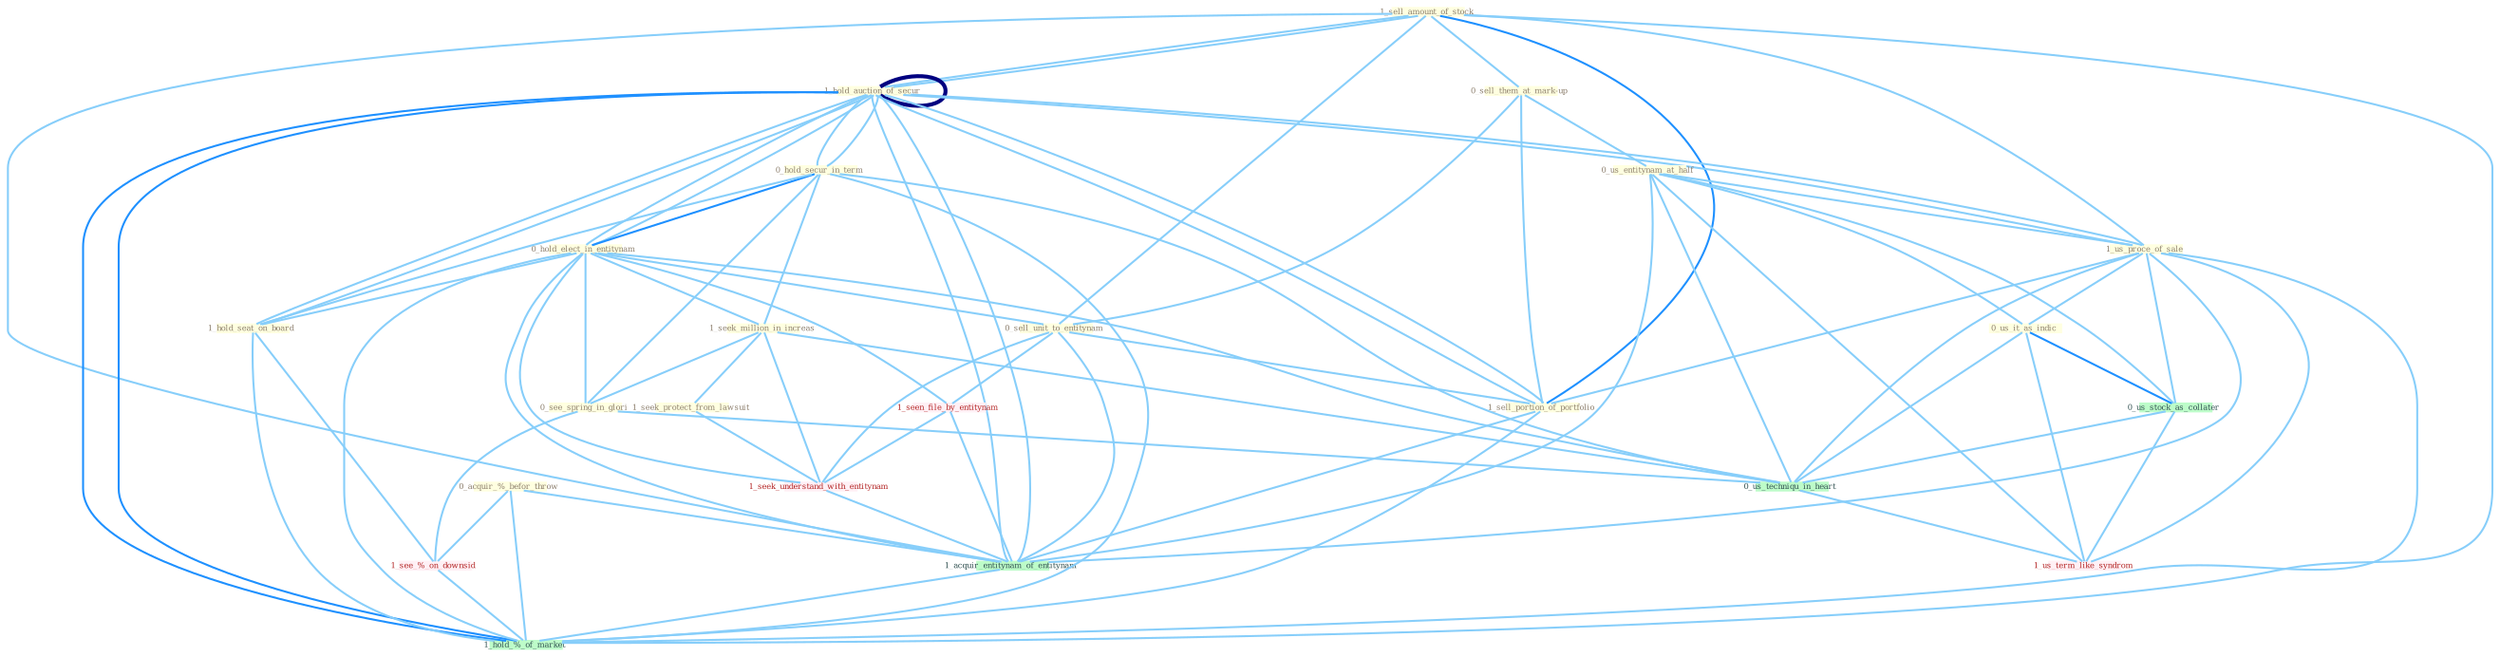 Graph G{ 
    node
    [shape=polygon,style=filled,width=.5,height=.06,color="#BDFCC9",fixedsize=true,fontsize=4,
    fontcolor="#2f4f4f"];
    {node
    [color="#ffffe0", fontcolor="#8b7d6b"] "1_sell_amount_of_stock " "1_hold_auction_of_secur " "1_hold_auction_of_secur " "0_hold_secur_in_term " "0_hold_elect_in_entitynam " "0_sell_them_at_mark-up " "1_seek_million_in_increas " "0_us_entitynam_at_half " "0_sell_unit_to_entitynam " "0_acquir_%_befor_throw " "1_us_proce_of_sale " "1_hold_seat_on_board " "1_sell_portion_of_portfolio " "0_see_spring_in_glori " "1_seek_protect_from_lawsuit " "0_us_it_as_indic "}
{node [color="#fff0f5", fontcolor="#b22222"] "1_seen_file_by_entitynam " "1_seek_understand_with_entitynam " "1_see_%_on_downsid " "1_us_term_like_syndrom "}
edge [color="#B0E2FF"];

	"1_sell_amount_of_stock " -- "1_hold_auction_of_secur " [w="1", color="#87cefa" ];
	"1_sell_amount_of_stock " -- "1_hold_auction_of_secur " [w="1", color="#87cefa" ];
	"1_sell_amount_of_stock " -- "0_sell_them_at_mark-up " [w="1", color="#87cefa" ];
	"1_sell_amount_of_stock " -- "0_sell_unit_to_entitynam " [w="1", color="#87cefa" ];
	"1_sell_amount_of_stock " -- "1_us_proce_of_sale " [w="1", color="#87cefa" ];
	"1_sell_amount_of_stock " -- "1_sell_portion_of_portfolio " [w="2", color="#1e90ff" , len=0.8];
	"1_sell_amount_of_stock " -- "1_acquir_entitynam_of_entitynam " [w="1", color="#87cefa" ];
	"1_sell_amount_of_stock " -- "1_hold_%_of_market " [w="1", color="#87cefa" ];
	"1_hold_auction_of_secur " -- "1_hold_auction_of_secur " [w="4", style=bold, color="#000080", len=0.4];
	"1_hold_auction_of_secur " -- "0_hold_secur_in_term " [w="1", color="#87cefa" ];
	"1_hold_auction_of_secur " -- "0_hold_elect_in_entitynam " [w="1", color="#87cefa" ];
	"1_hold_auction_of_secur " -- "1_us_proce_of_sale " [w="1", color="#87cefa" ];
	"1_hold_auction_of_secur " -- "1_hold_seat_on_board " [w="1", color="#87cefa" ];
	"1_hold_auction_of_secur " -- "1_sell_portion_of_portfolio " [w="1", color="#87cefa" ];
	"1_hold_auction_of_secur " -- "1_acquir_entitynam_of_entitynam " [w="1", color="#87cefa" ];
	"1_hold_auction_of_secur " -- "1_hold_%_of_market " [w="2", color="#1e90ff" , len=0.8];
	"1_hold_auction_of_secur " -- "0_hold_secur_in_term " [w="1", color="#87cefa" ];
	"1_hold_auction_of_secur " -- "0_hold_elect_in_entitynam " [w="1", color="#87cefa" ];
	"1_hold_auction_of_secur " -- "1_us_proce_of_sale " [w="1", color="#87cefa" ];
	"1_hold_auction_of_secur " -- "1_hold_seat_on_board " [w="1", color="#87cefa" ];
	"1_hold_auction_of_secur " -- "1_sell_portion_of_portfolio " [w="1", color="#87cefa" ];
	"1_hold_auction_of_secur " -- "1_acquir_entitynam_of_entitynam " [w="1", color="#87cefa" ];
	"1_hold_auction_of_secur " -- "1_hold_%_of_market " [w="2", color="#1e90ff" , len=0.8];
	"0_hold_secur_in_term " -- "0_hold_elect_in_entitynam " [w="2", color="#1e90ff" , len=0.8];
	"0_hold_secur_in_term " -- "1_seek_million_in_increas " [w="1", color="#87cefa" ];
	"0_hold_secur_in_term " -- "1_hold_seat_on_board " [w="1", color="#87cefa" ];
	"0_hold_secur_in_term " -- "0_see_spring_in_glori " [w="1", color="#87cefa" ];
	"0_hold_secur_in_term " -- "0_us_techniqu_in_heart " [w="1", color="#87cefa" ];
	"0_hold_secur_in_term " -- "1_hold_%_of_market " [w="1", color="#87cefa" ];
	"0_hold_elect_in_entitynam " -- "1_seek_million_in_increas " [w="1", color="#87cefa" ];
	"0_hold_elect_in_entitynam " -- "0_sell_unit_to_entitynam " [w="1", color="#87cefa" ];
	"0_hold_elect_in_entitynam " -- "1_hold_seat_on_board " [w="1", color="#87cefa" ];
	"0_hold_elect_in_entitynam " -- "0_see_spring_in_glori " [w="1", color="#87cefa" ];
	"0_hold_elect_in_entitynam " -- "1_seen_file_by_entitynam " [w="1", color="#87cefa" ];
	"0_hold_elect_in_entitynam " -- "1_seek_understand_with_entitynam " [w="1", color="#87cefa" ];
	"0_hold_elect_in_entitynam " -- "1_acquir_entitynam_of_entitynam " [w="1", color="#87cefa" ];
	"0_hold_elect_in_entitynam " -- "0_us_techniqu_in_heart " [w="1", color="#87cefa" ];
	"0_hold_elect_in_entitynam " -- "1_hold_%_of_market " [w="1", color="#87cefa" ];
	"0_sell_them_at_mark-up " -- "0_us_entitynam_at_half " [w="1", color="#87cefa" ];
	"0_sell_them_at_mark-up " -- "0_sell_unit_to_entitynam " [w="1", color="#87cefa" ];
	"0_sell_them_at_mark-up " -- "1_sell_portion_of_portfolio " [w="1", color="#87cefa" ];
	"1_seek_million_in_increas " -- "0_see_spring_in_glori " [w="1", color="#87cefa" ];
	"1_seek_million_in_increas " -- "1_seek_protect_from_lawsuit " [w="1", color="#87cefa" ];
	"1_seek_million_in_increas " -- "1_seek_understand_with_entitynam " [w="1", color="#87cefa" ];
	"1_seek_million_in_increas " -- "0_us_techniqu_in_heart " [w="1", color="#87cefa" ];
	"0_us_entitynam_at_half " -- "1_us_proce_of_sale " [w="1", color="#87cefa" ];
	"0_us_entitynam_at_half " -- "0_us_it_as_indic " [w="1", color="#87cefa" ];
	"0_us_entitynam_at_half " -- "0_us_stock_as_collater " [w="1", color="#87cefa" ];
	"0_us_entitynam_at_half " -- "1_acquir_entitynam_of_entitynam " [w="1", color="#87cefa" ];
	"0_us_entitynam_at_half " -- "0_us_techniqu_in_heart " [w="1", color="#87cefa" ];
	"0_us_entitynam_at_half " -- "1_us_term_like_syndrom " [w="1", color="#87cefa" ];
	"0_sell_unit_to_entitynam " -- "1_sell_portion_of_portfolio " [w="1", color="#87cefa" ];
	"0_sell_unit_to_entitynam " -- "1_seen_file_by_entitynam " [w="1", color="#87cefa" ];
	"0_sell_unit_to_entitynam " -- "1_seek_understand_with_entitynam " [w="1", color="#87cefa" ];
	"0_sell_unit_to_entitynam " -- "1_acquir_entitynam_of_entitynam " [w="1", color="#87cefa" ];
	"0_acquir_%_befor_throw " -- "1_acquir_entitynam_of_entitynam " [w="1", color="#87cefa" ];
	"0_acquir_%_befor_throw " -- "1_see_%_on_downsid " [w="1", color="#87cefa" ];
	"0_acquir_%_befor_throw " -- "1_hold_%_of_market " [w="1", color="#87cefa" ];
	"1_us_proce_of_sale " -- "1_sell_portion_of_portfolio " [w="1", color="#87cefa" ];
	"1_us_proce_of_sale " -- "0_us_it_as_indic " [w="1", color="#87cefa" ];
	"1_us_proce_of_sale " -- "0_us_stock_as_collater " [w="1", color="#87cefa" ];
	"1_us_proce_of_sale " -- "1_acquir_entitynam_of_entitynam " [w="1", color="#87cefa" ];
	"1_us_proce_of_sale " -- "0_us_techniqu_in_heart " [w="1", color="#87cefa" ];
	"1_us_proce_of_sale " -- "1_us_term_like_syndrom " [w="1", color="#87cefa" ];
	"1_us_proce_of_sale " -- "1_hold_%_of_market " [w="1", color="#87cefa" ];
	"1_hold_seat_on_board " -- "1_see_%_on_downsid " [w="1", color="#87cefa" ];
	"1_hold_seat_on_board " -- "1_hold_%_of_market " [w="1", color="#87cefa" ];
	"1_sell_portion_of_portfolio " -- "1_acquir_entitynam_of_entitynam " [w="1", color="#87cefa" ];
	"1_sell_portion_of_portfolio " -- "1_hold_%_of_market " [w="1", color="#87cefa" ];
	"0_see_spring_in_glori " -- "0_us_techniqu_in_heart " [w="1", color="#87cefa" ];
	"0_see_spring_in_glori " -- "1_see_%_on_downsid " [w="1", color="#87cefa" ];
	"1_seek_protect_from_lawsuit " -- "1_seek_understand_with_entitynam " [w="1", color="#87cefa" ];
	"0_us_it_as_indic " -- "0_us_stock_as_collater " [w="2", color="#1e90ff" , len=0.8];
	"0_us_it_as_indic " -- "0_us_techniqu_in_heart " [w="1", color="#87cefa" ];
	"0_us_it_as_indic " -- "1_us_term_like_syndrom " [w="1", color="#87cefa" ];
	"1_seen_file_by_entitynam " -- "1_seek_understand_with_entitynam " [w="1", color="#87cefa" ];
	"1_seen_file_by_entitynam " -- "1_acquir_entitynam_of_entitynam " [w="1", color="#87cefa" ];
	"0_us_stock_as_collater " -- "0_us_techniqu_in_heart " [w="1", color="#87cefa" ];
	"0_us_stock_as_collater " -- "1_us_term_like_syndrom " [w="1", color="#87cefa" ];
	"1_seek_understand_with_entitynam " -- "1_acquir_entitynam_of_entitynam " [w="1", color="#87cefa" ];
	"1_acquir_entitynam_of_entitynam " -- "1_hold_%_of_market " [w="1", color="#87cefa" ];
	"0_us_techniqu_in_heart " -- "1_us_term_like_syndrom " [w="1", color="#87cefa" ];
	"1_see_%_on_downsid " -- "1_hold_%_of_market " [w="1", color="#87cefa" ];
}